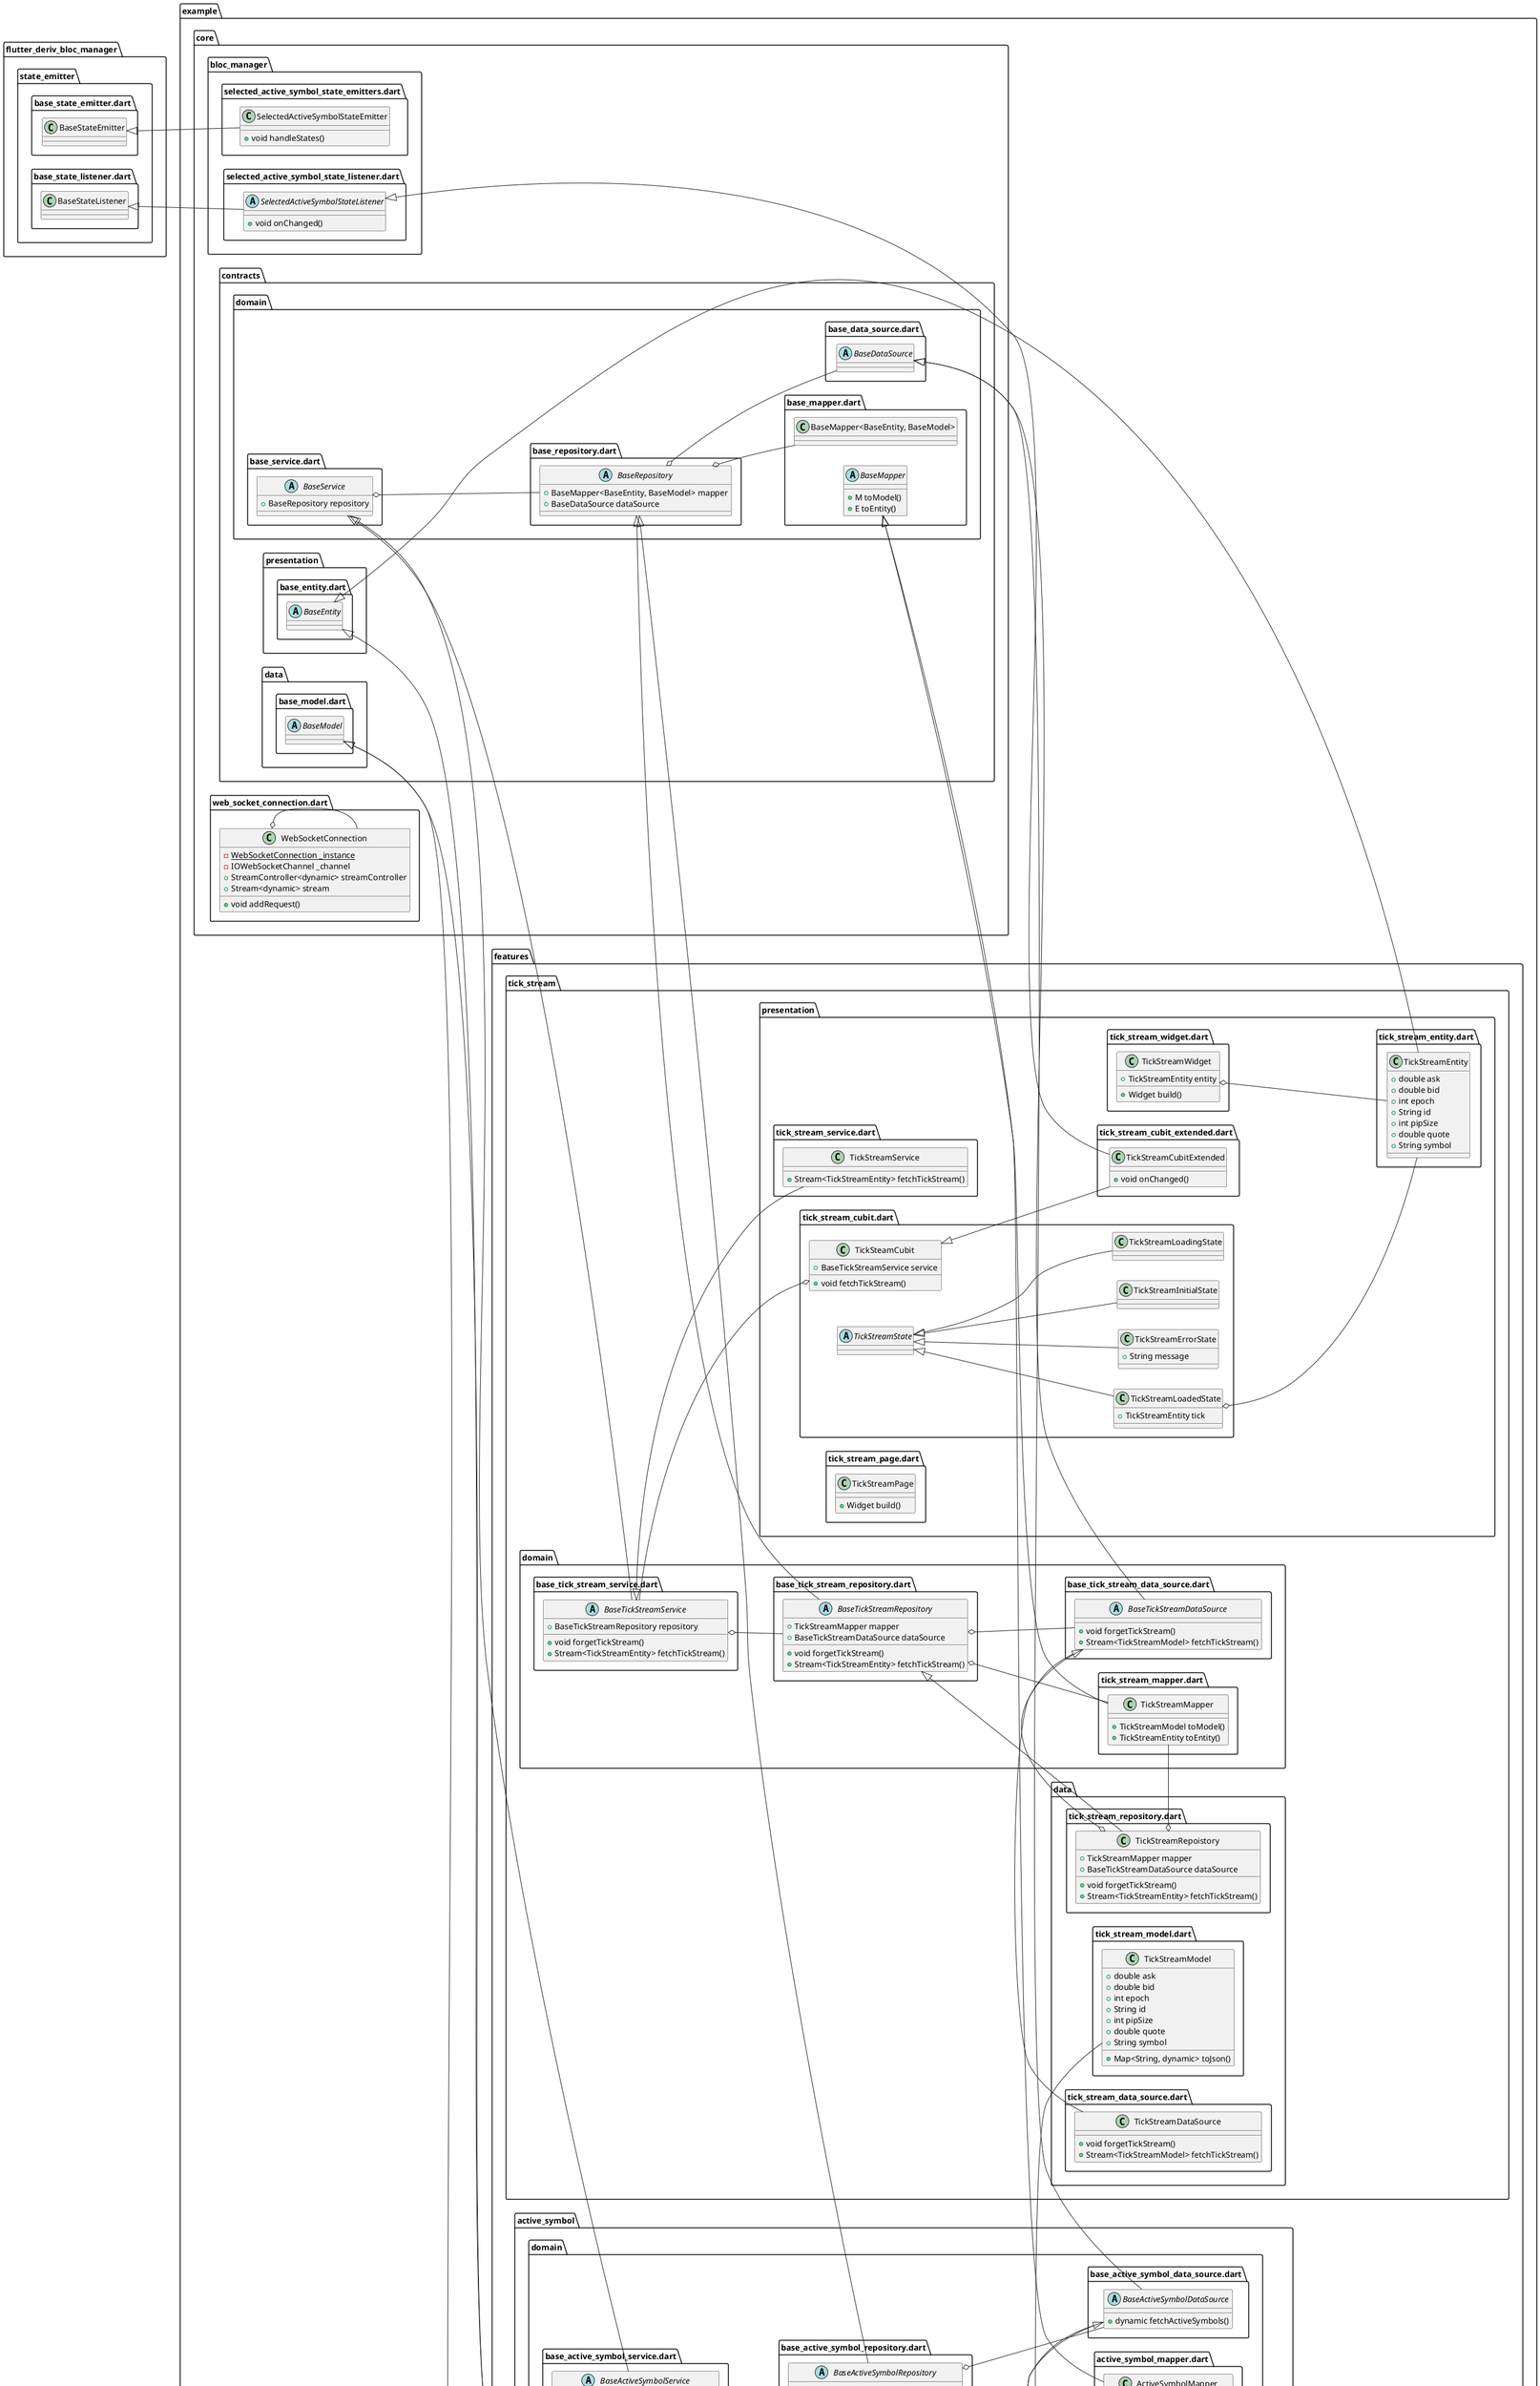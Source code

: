@startuml
set namespaceSeparator ::

left to right direction

abstract class "example::core::contracts::data::base_model.dart::BaseModel" {
}

abstract class "example::core::contracts::domain::base_repository.dart::BaseRepository" {
  +BaseMapper<BaseEntity, BaseModel> mapper
  +BaseDataSource dataSource
}

"example::core::contracts::domain::base_repository.dart::BaseRepository" o-- "example::core::contracts::domain::base_mapper.dart::BaseMapper<BaseEntity, BaseModel>"
"example::core::contracts::domain::base_repository.dart::BaseRepository" o-- "example::core::contracts::domain::base_data_source.dart::BaseDataSource"

abstract class "example::core::contracts::domain::base_mapper.dart::BaseMapper" {
  +M toModel()
  +E toEntity()
}

abstract class "example::core::contracts::domain::base_service.dart::BaseService" {
  +BaseRepository repository
}

"example::core::contracts::domain::base_service.dart::BaseService" o-- "example::core::contracts::domain::base_repository.dart::BaseRepository"

abstract class "example::core::contracts::domain::base_data_source.dart::BaseDataSource" {
}

abstract class "example::core::contracts::presentation::base_entity.dart::BaseEntity" {
}

class "example::core::bloc_manager::selected_active_symbol_state_emitters.dart::SelectedActiveSymbolStateEmitter" {
  +void handleStates()
}

"flutter_deriv_bloc_manager::state_emitter::base_state_emitter.dart::BaseStateEmitter" <|-- "example::core::bloc_manager::selected_active_symbol_state_emitters.dart::SelectedActiveSymbolStateEmitter"

abstract class "example::core::bloc_manager::selected_active_symbol_state_listener.dart::SelectedActiveSymbolStateListener" {
  +void onChanged()
}

"flutter_deriv_bloc_manager::state_emitter::base_state_listener.dart::BaseStateListener" <|-- "example::core::bloc_manager::selected_active_symbol_state_listener.dart::SelectedActiveSymbolStateListener"

class "example::core::web_socket_connection.dart::WebSocketConnection" {
  {static} -WebSocketConnection _instance
  -IOWebSocketChannel _channel
  +StreamController<dynamic> streamController
  +Stream<dynamic> stream
  +void addRequest()
}

"example::core::web_socket_connection.dart::WebSocketConnection" o-- "example::core::web_socket_connection.dart::WebSocketConnection"

class "example::features::active_symbol::data::active_symbol_model.dart::ActiveSymbolModel" {
  +String symbol
  +String symbolDisplayName
  +String market
  +String marketDisplayName
  +Map<String, dynamic> toJson()
}

"example::core::contracts::data::base_model.dart::BaseModel" <|-- "example::features::active_symbol::data::active_symbol_model.dart::ActiveSymbolModel"

class "example::features::active_symbol::data::active_symbol_data_source.dart::ActiveSymbolDataSource" {
  +dynamic fetchActiveSymbols()
}

"example::features::active_symbol::domain::base_active_symbol_data_source.dart::BaseActiveSymbolDataSource" <|-- "example::features::active_symbol::data::active_symbol_data_source.dart::ActiveSymbolDataSource"

class "example::features::active_symbol::data::active_symbol_repository.dart::ActiveSymbolRepoistory" {
  +ActiveSymbolMapper mapper
  +BaseActiveSymbolDataSource dataSource
  +dynamic fetchActiveSymbols()
}

"example::features::active_symbol::data::active_symbol_repository.dart::ActiveSymbolRepoistory" o-- "example::features::active_symbol::domain::active_symbol_mapper.dart::ActiveSymbolMapper"
"example::features::active_symbol::data::active_symbol_repository.dart::ActiveSymbolRepoistory" o-- "example::features::active_symbol::domain::base_active_symbol_data_source.dart::BaseActiveSymbolDataSource"
"example::features::active_symbol::domain::base_active_symbol_repository.dart::BaseActiveSymbolRepository" <|-- "example::features::active_symbol::data::active_symbol_repository.dart::ActiveSymbolRepoistory"

abstract class "example::features::active_symbol::domain::base_active_symbol_service.dart::BaseActiveSymbolService" {
  +BaseActiveSymbolRepository repository
  +dynamic fetchActiveSymbols()
}

"example::features::active_symbol::domain::base_active_symbol_service.dart::BaseActiveSymbolService" o-- "example::features::active_symbol::domain::base_active_symbol_repository.dart::BaseActiveSymbolRepository"
"example::core::contracts::domain::base_service.dart::BaseService" <|-- "example::features::active_symbol::domain::base_active_symbol_service.dart::BaseActiveSymbolService"

abstract class "example::features::active_symbol::domain::base_active_symbol_data_source.dart::BaseActiveSymbolDataSource" {
  +dynamic fetchActiveSymbols()
}

"example::core::contracts::domain::base_data_source.dart::BaseDataSource" <|-- "example::features::active_symbol::domain::base_active_symbol_data_source.dart::BaseActiveSymbolDataSource"

abstract class "example::features::active_symbol::domain::base_active_symbol_repository.dart::BaseActiveSymbolRepository" {
  +ActiveSymbolMapper mapper
  +BaseActiveSymbolDataSource dataSource
  +dynamic fetchActiveSymbols()
}

"example::features::active_symbol::domain::base_active_symbol_repository.dart::BaseActiveSymbolRepository" o-- "example::features::active_symbol::domain::active_symbol_mapper.dart::ActiveSymbolMapper"
"example::features::active_symbol::domain::base_active_symbol_repository.dart::BaseActiveSymbolRepository" o-- "example::features::active_symbol::domain::base_active_symbol_data_source.dart::BaseActiveSymbolDataSource"
"example::core::contracts::domain::base_repository.dart::BaseRepository" <|-- "example::features::active_symbol::domain::base_active_symbol_repository.dart::BaseActiveSymbolRepository"

class "example::features::active_symbol::domain::active_symbol_mapper.dart::ActiveSymbolMapper" {
  +ActiveSymbolModel toModel()
  +ActiveSymbolEntity toEntity()
}

"example::core::contracts::domain::base_mapper.dart::BaseMapper" <|-- "example::features::active_symbol::domain::active_symbol_mapper.dart::ActiveSymbolMapper"

class "example::features::active_symbol::presentation::active_symbol_widget.dart::ActiveSymbolWidget" {
  +List<ActiveSymbolEntity> activeSymbols
  +ActiveSymbolEntity? selectedActiveSymbol
  +void Function(ActiveSymbolEntity)? onChanged
  +Widget build()
}

"example::features::active_symbol::presentation::active_symbol_widget.dart::ActiveSymbolWidget" o-- "example::features::active_symbol::presentation::active_symbol_entity.dart::ActiveSymbolEntity"

class "example::features::active_symbol::presentation::active_symbol_service.dart::ActiveSymbolService" {
  +dynamic fetchActiveSymbols()
}

"example::features::active_symbol::domain::base_active_symbol_service.dart::BaseActiveSymbolService" <|-- "example::features::active_symbol::presentation::active_symbol_service.dart::ActiveSymbolService"

class "example::features::active_symbol::presentation::active_symbol_entity.dart::ActiveSymbolEntity" {
  +String symbol
  +String symbolDisplayName
  +String market
  +String marketDisplayName
}

"example::core::contracts::presentation::base_entity.dart::BaseEntity" <|-- "example::features::active_symbol::presentation::active_symbol_entity.dart::ActiveSymbolEntity"

class "example::features::active_symbol::presentation::active_symbol_page.dart::ActiveSymbolPage" {
  +Widget build()
}

class "example::features::active_symbol::presentation::active_symbol_cubit.dart::ActiveSymbolCubit" {
  +BaseActiveSymbolService service
  +dynamic fetchActiveSymbols()
}

"example::features::active_symbol::presentation::active_symbol_cubit.dart::ActiveSymbolCubit" o-- "example::features::active_symbol::domain::base_active_symbol_service.dart::BaseActiveSymbolService"

abstract class "example::features::active_symbol::presentation::active_symbol_cubit.dart::ActiveSymbolState" {
}

class "example::features::active_symbol::presentation::active_symbol_cubit.dart::ActiveSymbolInitialState" {
}

"example::features::active_symbol::presentation::active_symbol_cubit.dart::ActiveSymbolState" <|-- "example::features::active_symbol::presentation::active_symbol_cubit.dart::ActiveSymbolInitialState"

class "example::features::active_symbol::presentation::active_symbol_cubit.dart::ActiveSymbolLoadingState" {
}

"example::features::active_symbol::presentation::active_symbol_cubit.dart::ActiveSymbolState" <|-- "example::features::active_symbol::presentation::active_symbol_cubit.dart::ActiveSymbolLoadingState"

class "example::features::active_symbol::presentation::active_symbol_cubit.dart::ActiveSymbolLoadedState" {
  +List<ActiveSymbolEntity> activeSymbols
}

"example::features::active_symbol::presentation::active_symbol_cubit.dart::ActiveSymbolState" <|-- "example::features::active_symbol::presentation::active_symbol_cubit.dart::ActiveSymbolLoadedState"

class "example::features::active_symbol::presentation::active_symbol_cubit.dart::ActiveSymbolErrorState" {
  +String message
}

"example::features::active_symbol::presentation::active_symbol_cubit.dart::ActiveSymbolState" <|-- "example::features::active_symbol::presentation::active_symbol_cubit.dart::ActiveSymbolErrorState"

class "example::features::active_symbol::presentation::selected_active_symbol_cubit.dart::SelectedActiveSymbolCubit" {
  +void updateActiveSymbol()
}

abstract class "example::features::active_symbol::presentation::selected_active_symbol_cubit.dart::SelectedActiveSymbolState" {
  +ActiveSymbolEntity? activeSymbol
}

"example::features::active_symbol::presentation::selected_active_symbol_cubit.dart::SelectedActiveSymbolState" o-- "example::features::active_symbol::presentation::active_symbol_entity.dart::ActiveSymbolEntity"

class "example::features::active_symbol::presentation::selected_active_symbol_cubit.dart::SelectedActiveSymbolUpdateState" {
}

"example::features::active_symbol::presentation::selected_active_symbol_cubit.dart::SelectedActiveSymbolState" <|-- "example::features::active_symbol::presentation::selected_active_symbol_cubit.dart::SelectedActiveSymbolUpdateState"

class "example::features::tick_stream::data::tick_stream_repository.dart::TickStreamRepoistory" {
  +TickStreamMapper mapper
  +BaseTickStreamDataSource dataSource
  +void forgetTickStream()
  +Stream<TickStreamEntity> fetchTickStream()
}

"example::features::tick_stream::data::tick_stream_repository.dart::TickStreamRepoistory" o-- "example::features::tick_stream::domain::tick_stream_mapper.dart::TickStreamMapper"
"example::features::tick_stream::data::tick_stream_repository.dart::TickStreamRepoistory" o-- "example::features::tick_stream::domain::base_tick_stream_data_source.dart::BaseTickStreamDataSource"
"example::features::tick_stream::domain::base_tick_stream_repository.dart::BaseTickStreamRepository" <|-- "example::features::tick_stream::data::tick_stream_repository.dart::TickStreamRepoistory"

class "example::features::tick_stream::data::tick_stream_model.dart::TickStreamModel" {
  +double ask
  +double bid
  +int epoch
  +String id
  +int pipSize
  +double quote
  +String symbol
  +Map<String, dynamic> toJson()
}

"example::core::contracts::data::base_model.dart::BaseModel" <|-- "example::features::tick_stream::data::tick_stream_model.dart::TickStreamModel"

class "example::features::tick_stream::data::tick_stream_data_source.dart::TickStreamDataSource" {
  +void forgetTickStream()
  +Stream<TickStreamModel> fetchTickStream()
}

"example::features::tick_stream::domain::base_tick_stream_data_source.dart::BaseTickStreamDataSource" <|-- "example::features::tick_stream::data::tick_stream_data_source.dart::TickStreamDataSource"

abstract class "example::features::tick_stream::domain::base_tick_stream_service.dart::BaseTickStreamService" {
  +BaseTickStreamRepository repository
  +void forgetTickStream()
  +Stream<TickStreamEntity> fetchTickStream()
}

"example::features::tick_stream::domain::base_tick_stream_service.dart::BaseTickStreamService" o-- "example::features::tick_stream::domain::base_tick_stream_repository.dart::BaseTickStreamRepository"
"example::core::contracts::domain::base_service.dart::BaseService" <|-- "example::features::tick_stream::domain::base_tick_stream_service.dart::BaseTickStreamService"

class "example::features::tick_stream::domain::tick_stream_mapper.dart::TickStreamMapper" {
  +TickStreamModel toModel()
  +TickStreamEntity toEntity()
}

"example::core::contracts::domain::base_mapper.dart::BaseMapper" <|-- "example::features::tick_stream::domain::tick_stream_mapper.dart::TickStreamMapper"

abstract class "example::features::tick_stream::domain::base_tick_stream_data_source.dart::BaseTickStreamDataSource" {
  +void forgetTickStream()
  +Stream<TickStreamModel> fetchTickStream()
}

"example::core::contracts::domain::base_data_source.dart::BaseDataSource" <|-- "example::features::tick_stream::domain::base_tick_stream_data_source.dart::BaseTickStreamDataSource"

abstract class "example::features::tick_stream::domain::base_tick_stream_repository.dart::BaseTickStreamRepository" {
  +TickStreamMapper mapper
  +BaseTickStreamDataSource dataSource
  +void forgetTickStream()
  +Stream<TickStreamEntity> fetchTickStream()
}

"example::features::tick_stream::domain::base_tick_stream_repository.dart::BaseTickStreamRepository" o-- "example::features::tick_stream::domain::tick_stream_mapper.dart::TickStreamMapper"
"example::features::tick_stream::domain::base_tick_stream_repository.dart::BaseTickStreamRepository" o-- "example::features::tick_stream::domain::base_tick_stream_data_source.dart::BaseTickStreamDataSource"
"example::core::contracts::domain::base_repository.dart::BaseRepository" <|-- "example::features::tick_stream::domain::base_tick_stream_repository.dart::BaseTickStreamRepository"

class "example::features::tick_stream::presentation::tick_stream_service.dart::TickStreamService" {
  +Stream<TickStreamEntity> fetchTickStream()
}

"example::features::tick_stream::domain::base_tick_stream_service.dart::BaseTickStreamService" <|-- "example::features::tick_stream::presentation::tick_stream_service.dart::TickStreamService"

class "example::features::tick_stream::presentation::tick_stream_widget.dart::TickStreamWidget" {
  +TickStreamEntity entity
  +Widget build()
}

"example::features::tick_stream::presentation::tick_stream_widget.dart::TickStreamWidget" o-- "example::features::tick_stream::presentation::tick_stream_entity.dart::TickStreamEntity"

class "example::features::tick_stream::presentation::tick_stream_cubit_extended.dart::TickStreamCubitExtended" {
  +void onChanged()
}

"example::features::tick_stream::presentation::tick_stream_cubit.dart::TickSteamCubit" <|-- "example::features::tick_stream::presentation::tick_stream_cubit_extended.dart::TickStreamCubitExtended"
"example::core::bloc_manager::selected_active_symbol_state_listener.dart::SelectedActiveSymbolStateListener" <|-- "example::features::tick_stream::presentation::tick_stream_cubit_extended.dart::TickStreamCubitExtended"

class "example::features::tick_stream::presentation::tick_stream_entity.dart::TickStreamEntity" {
  +double ask
  +double bid
  +int epoch
  +String id
  +int pipSize
  +double quote
  +String symbol
}

"example::core::contracts::presentation::base_entity.dart::BaseEntity" <|-- "example::features::tick_stream::presentation::tick_stream_entity.dart::TickStreamEntity"

class "example::features::tick_stream::presentation::tick_stream_cubit.dart::TickSteamCubit" {
  +BaseTickStreamService service
  +void fetchTickStream()
}

"example::features::tick_stream::presentation::tick_stream_cubit.dart::TickSteamCubit" o-- "example::features::tick_stream::domain::base_tick_stream_service.dart::BaseTickStreamService"

abstract class "example::features::tick_stream::presentation::tick_stream_cubit.dart::TickStreamState" {
}

class "example::features::tick_stream::presentation::tick_stream_cubit.dart::TickStreamInitialState" {
}

"example::features::tick_stream::presentation::tick_stream_cubit.dart::TickStreamState" <|-- "example::features::tick_stream::presentation::tick_stream_cubit.dart::TickStreamInitialState"

class "example::features::tick_stream::presentation::tick_stream_cubit.dart::TickStreamLoadingState" {
}

"example::features::tick_stream::presentation::tick_stream_cubit.dart::TickStreamState" <|-- "example::features::tick_stream::presentation::tick_stream_cubit.dart::TickStreamLoadingState"

class "example::features::tick_stream::presentation::tick_stream_cubit.dart::TickStreamLoadedState" {
  +TickStreamEntity tick
}

"example::features::tick_stream::presentation::tick_stream_cubit.dart::TickStreamLoadedState" o-- "example::features::tick_stream::presentation::tick_stream_entity.dart::TickStreamEntity"
"example::features::tick_stream::presentation::tick_stream_cubit.dart::TickStreamState" <|-- "example::features::tick_stream::presentation::tick_stream_cubit.dart::TickStreamLoadedState"

class "example::features::tick_stream::presentation::tick_stream_cubit.dart::TickStreamErrorState" {
  +String message
}

"example::features::tick_stream::presentation::tick_stream_cubit.dart::TickStreamState" <|-- "example::features::tick_stream::presentation::tick_stream_cubit.dart::TickStreamErrorState"

class "example::features::tick_stream::presentation::tick_stream_page.dart::TickStreamPage" {
  +Widget build()
}

@enduml
